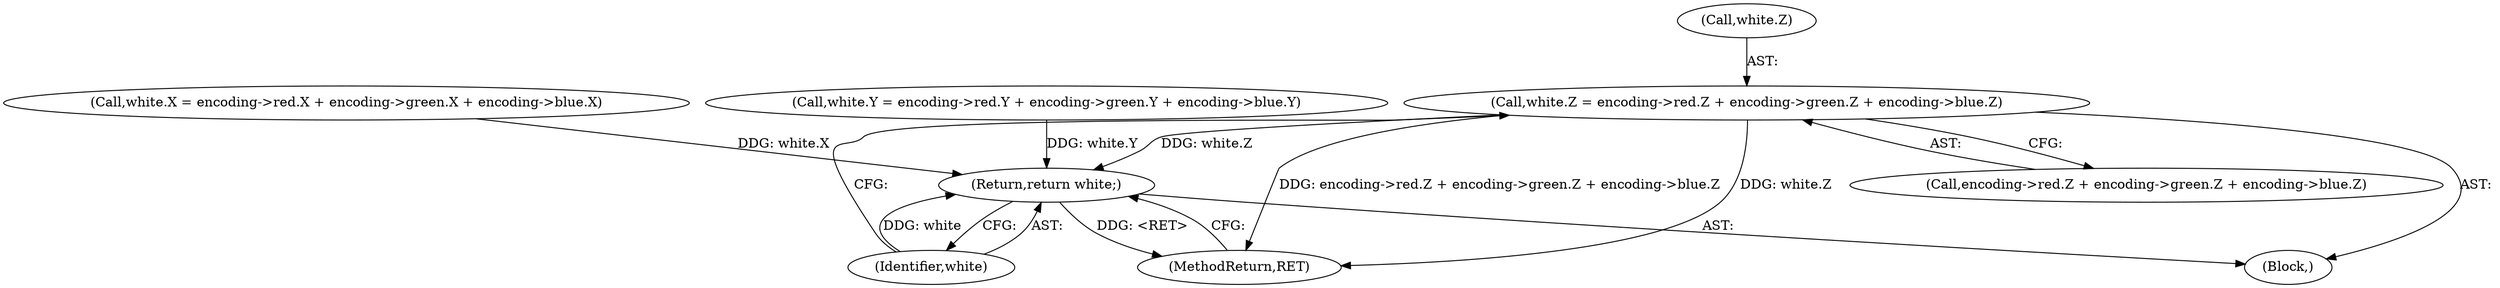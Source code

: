 digraph "0_Android_9d4853418ab2f754c2b63e091c29c5529b8b86ca_152@integer" {
"1000146" [label="(Call,white.Z = encoding->red.Z + encoding->green.Z + encoding->blue.Z)"];
"1000167" [label="(Return,return white;)"];
"1000150" [label="(Call,encoding->red.Z + encoding->green.Z + encoding->blue.Z)"];
"1000104" [label="(Call,white.X = encoding->red.X + encoding->green.X + encoding->blue.X)"];
"1000102" [label="(Block,)"];
"1000146" [label="(Call,white.Z = encoding->red.Z + encoding->green.Z + encoding->blue.Z)"];
"1000168" [label="(Identifier,white)"];
"1000125" [label="(Call,white.Y = encoding->red.Y + encoding->green.Y + encoding->blue.Y)"];
"1000169" [label="(MethodReturn,RET)"];
"1000167" [label="(Return,return white;)"];
"1000147" [label="(Call,white.Z)"];
"1000146" -> "1000102"  [label="AST: "];
"1000146" -> "1000150"  [label="CFG: "];
"1000147" -> "1000146"  [label="AST: "];
"1000150" -> "1000146"  [label="AST: "];
"1000168" -> "1000146"  [label="CFG: "];
"1000146" -> "1000169"  [label="DDG: encoding->red.Z + encoding->green.Z + encoding->blue.Z"];
"1000146" -> "1000169"  [label="DDG: white.Z"];
"1000146" -> "1000167"  [label="DDG: white.Z"];
"1000167" -> "1000102"  [label="AST: "];
"1000167" -> "1000168"  [label="CFG: "];
"1000168" -> "1000167"  [label="AST: "];
"1000169" -> "1000167"  [label="CFG: "];
"1000167" -> "1000169"  [label="DDG: <RET>"];
"1000168" -> "1000167"  [label="DDG: white"];
"1000125" -> "1000167"  [label="DDG: white.Y"];
"1000104" -> "1000167"  [label="DDG: white.X"];
}
